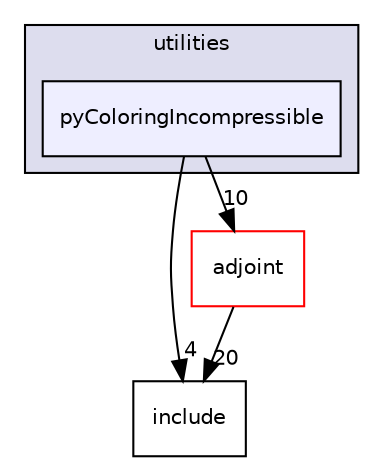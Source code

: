 digraph "dafoam/src/utilities/pyColoringIncompressible" {
  bgcolor=transparent;
  compound=true
  node [ fontsize="10", fontname="Helvetica"];
  edge [ labelfontsize="10", labelfontname="Helvetica"];
  subgraph clusterdir_97a5026de580bf8f145ca273bad9f583 {
    graph [ bgcolor="#ddddee", pencolor="black", label="utilities" fontname="Helvetica", fontsize="10", URL="dir_97a5026de580bf8f145ca273bad9f583.html"]
  dir_e28286c7462d29ac7d044d52ee2454ec [shape=box, label="pyColoringIncompressible", style="filled", fillcolor="#eeeeff", pencolor="black", URL="dir_e28286c7462d29ac7d044d52ee2454ec.html"];
  }
  dir_7df341fe0193531049da9f2466a34806 [shape=box label="include" URL="dir_7df341fe0193531049da9f2466a34806.html"];
  dir_f5514f987767675d2ddbed85ad2de067 [shape=box label="adjoint" color="red" URL="dir_f5514f987767675d2ddbed85ad2de067.html"];
  dir_e28286c7462d29ac7d044d52ee2454ec->dir_7df341fe0193531049da9f2466a34806 [headlabel="4", labeldistance=1.5 headhref="dir_000035_000026.html"];
  dir_e28286c7462d29ac7d044d52ee2454ec->dir_f5514f987767675d2ddbed85ad2de067 [headlabel="10", labeldistance=1.5 headhref="dir_000035_000004.html"];
  dir_f5514f987767675d2ddbed85ad2de067->dir_7df341fe0193531049da9f2466a34806 [headlabel="20", labeldistance=1.5 headhref="dir_000004_000026.html"];
}
